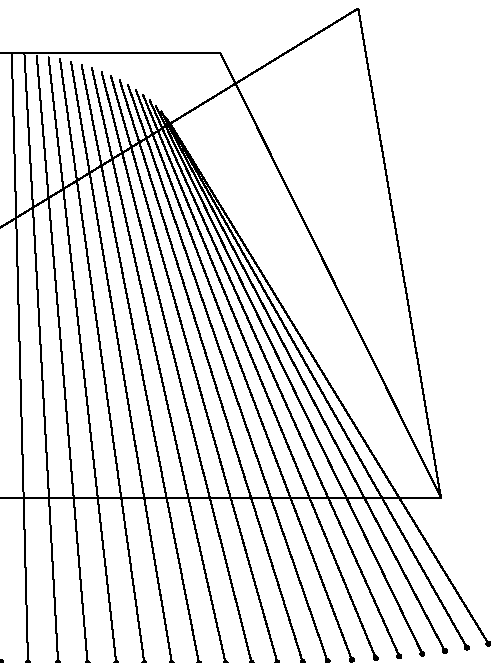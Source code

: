 % pifpaf.mp
% L. Nobre G.
% 2010

prologues := 1;

beginfig(1);
  numeric u, siz, lena, lenb, lenc, anga, angb, angc, astep;
  u = 7mm;
  siz = 12u;
  lena = 9u;
  lenb = 8u;
  lenc = 4u;
  astep = 1.7;
  z1 = (-lenb,siz-lena);
  z2 = (lenb,siz-lena);
  path circa, circb;
  numeric auxa, auxb, auxc, lend;
  auxa = 2*(lena+2*lenc);
  auxb = 2*lena;
  circa = fullcircle scaled auxa shifted z1;
  circb = fullcircle scaled auxb shifted z2;
  z3 = circa intersectionpoint circb;
  anga = angle(z3-z1);
  angb = 180-angle(z3-z2);
  auxc = lena +-+ (lenb-lenc);
  angc = angle(lenb-lenc,auxc);
  show (anga,angc,angb);
  z4 = z2+(lenc-lenb,auxc);
  z5 = z1+(lenb-lenc,auxc);
  draw z1--z2--z4--z5--cycle;
  draw z1--z2--z3--cycle;
  z6 = z1+lena*dir(anga);
  z7 = z2+lena*dir(180-angb);
  z8 = 0.5[z6,z7];
  lend = siz-lena+auxc;
  z9 = z8+lend*dir(anga-90);
  draw z8--z9;
  draw origin withpen pencircle scaled 3pt;
  numeric i, diamc;
  pair parp, intp, pa, pb;
  diamc = 4*lenc;
  for i=anga step astep until angc:
    parp := z1+lena*dir(i);
    circa := fullcircle scaled diamc shifted parp;
    intp := circa intersectionpoint circb;
    pa := 0.5[parp,intp];
    pb := lend*unitvector((ypart (intp-parp),-xpart (intp-parp)));
    draw pa--(pa+pb);
    draw (-xpart (pa+pb),ypart (pa+pb)) withpen pencircle scaled 2pt;
    draw (pa+pb) withpen pencircle scaled 2pt;
  endfor;
  
endfig;

end.